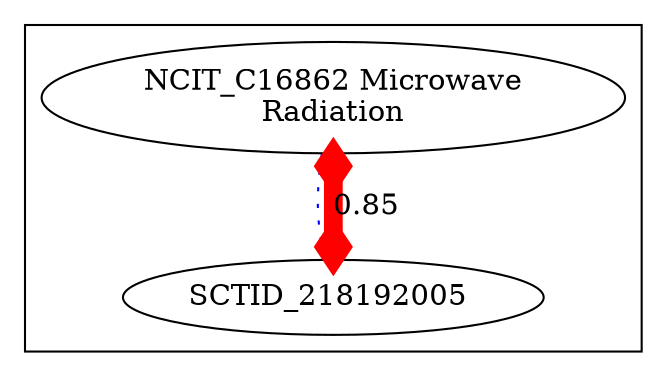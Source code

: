 digraph cliquegraph {
subgraph cluster_NCIT_C16862 {NCIT_C16862 [ label="NCIT_C16862 Microwave
Radiation" ];
SCTID_218192005 [ label="SCTID_218192005 " ];}
NCIT_C16862 -> SCTID_218192005 [ arrowhead = none, penwidth=1, color=blue, label="", style=dotted]
NCIT_C16862 -> SCTID_218192005 [ arrowhead = ediamond, penwidth=9, color=red, label="0.85", style=solid, arrowtail=ediamond, dir=both]
}